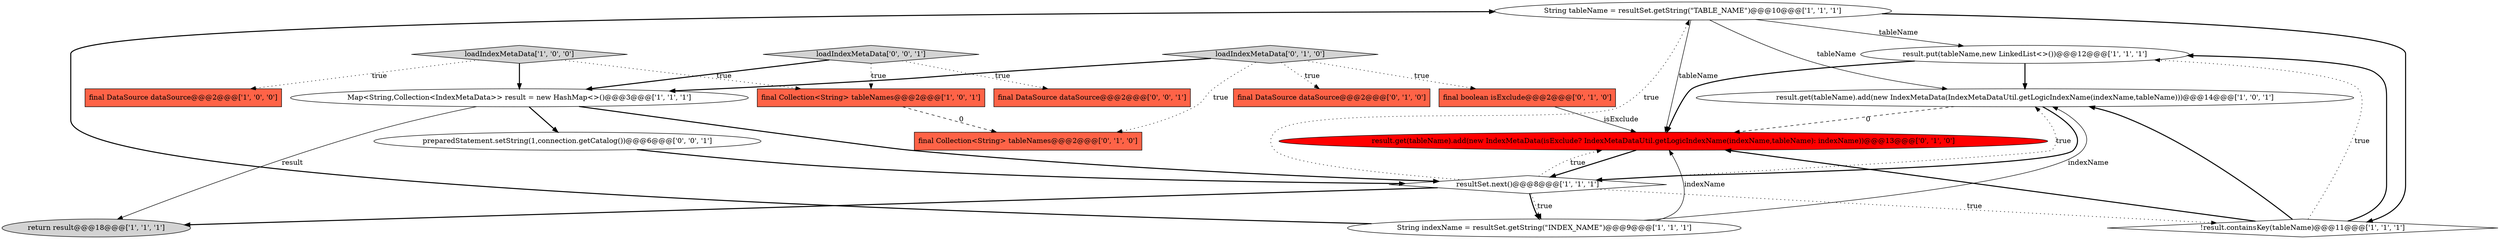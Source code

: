 digraph {
10 [style = filled, label = "String tableName = resultSet.getString(\"TABLE_NAME\")@@@10@@@['1', '1', '1']", fillcolor = white, shape = ellipse image = "AAA0AAABBB1BBB"];
3 [style = filled, label = "result.put(tableName,new LinkedList<>())@@@12@@@['1', '1', '1']", fillcolor = white, shape = ellipse image = "AAA0AAABBB1BBB"];
11 [style = filled, label = "final DataSource dataSource@@@2@@@['0', '1', '0']", fillcolor = tomato, shape = box image = "AAA0AAABBB2BBB"];
16 [style = filled, label = "loadIndexMetaData['0', '0', '1']", fillcolor = lightgray, shape = diamond image = "AAA0AAABBB3BBB"];
0 [style = filled, label = "final DataSource dataSource@@@2@@@['1', '0', '0']", fillcolor = tomato, shape = box image = "AAA0AAABBB1BBB"];
6 [style = filled, label = "result.get(tableName).add(new IndexMetaData(IndexMetaDataUtil.getLogicIndexName(indexName,tableName)))@@@14@@@['1', '0', '1']", fillcolor = white, shape = ellipse image = "AAA0AAABBB1BBB"];
12 [style = filled, label = "result.get(tableName).add(new IndexMetaData(isExclude? IndexMetaDataUtil.getLogicIndexName(indexName,tableName): indexName))@@@13@@@['0', '1', '0']", fillcolor = red, shape = ellipse image = "AAA1AAABBB2BBB"];
1 [style = filled, label = "Map<String,Collection<IndexMetaData>> result = new HashMap<>()@@@3@@@['1', '1', '1']", fillcolor = white, shape = ellipse image = "AAA0AAABBB1BBB"];
8 [style = filled, label = "return result@@@18@@@['1', '1', '1']", fillcolor = lightgray, shape = ellipse image = "AAA0AAABBB1BBB"];
17 [style = filled, label = "final DataSource dataSource@@@2@@@['0', '0', '1']", fillcolor = tomato, shape = box image = "AAA0AAABBB3BBB"];
4 [style = filled, label = "loadIndexMetaData['1', '0', '0']", fillcolor = lightgray, shape = diamond image = "AAA0AAABBB1BBB"];
7 [style = filled, label = "resultSet.next()@@@8@@@['1', '1', '1']", fillcolor = white, shape = diamond image = "AAA0AAABBB1BBB"];
15 [style = filled, label = "final Collection<String> tableNames@@@2@@@['0', '1', '0']", fillcolor = tomato, shape = box image = "AAA1AAABBB2BBB"];
13 [style = filled, label = "loadIndexMetaData['0', '1', '0']", fillcolor = lightgray, shape = diamond image = "AAA0AAABBB2BBB"];
2 [style = filled, label = "final Collection<String> tableNames@@@2@@@['1', '0', '1']", fillcolor = tomato, shape = box image = "AAA0AAABBB1BBB"];
18 [style = filled, label = "preparedStatement.setString(1,connection.getCatalog())@@@6@@@['0', '0', '1']", fillcolor = white, shape = ellipse image = "AAA0AAABBB3BBB"];
9 [style = filled, label = "String indexName = resultSet.getString(\"INDEX_NAME\")@@@9@@@['1', '1', '1']", fillcolor = white, shape = ellipse image = "AAA0AAABBB1BBB"];
5 [style = filled, label = "!result.containsKey(tableName)@@@11@@@['1', '1', '1']", fillcolor = white, shape = diamond image = "AAA0AAABBB1BBB"];
14 [style = filled, label = "final boolean isExclude@@@2@@@['0', '1', '0']", fillcolor = tomato, shape = box image = "AAA0AAABBB2BBB"];
5->3 [style = bold, label=""];
7->6 [style = dotted, label="true"];
7->10 [style = dotted, label="true"];
16->2 [style = dotted, label="true"];
4->0 [style = dotted, label="true"];
16->17 [style = dotted, label="true"];
9->6 [style = solid, label="indexName"];
3->6 [style = bold, label=""];
1->18 [style = bold, label=""];
1->8 [style = solid, label="result"];
9->10 [style = bold, label=""];
3->12 [style = bold, label=""];
7->9 [style = dotted, label="true"];
5->3 [style = dotted, label="true"];
7->8 [style = bold, label=""];
1->7 [style = bold, label=""];
12->7 [style = bold, label=""];
13->1 [style = bold, label=""];
7->12 [style = dotted, label="true"];
7->5 [style = dotted, label="true"];
2->15 [style = dashed, label="0"];
6->12 [style = dashed, label="0"];
7->9 [style = bold, label=""];
14->12 [style = solid, label="isExclude"];
10->3 [style = solid, label="tableName"];
10->5 [style = bold, label=""];
5->6 [style = bold, label=""];
5->12 [style = bold, label=""];
16->1 [style = bold, label=""];
9->12 [style = solid, label="indexName"];
13->11 [style = dotted, label="true"];
10->6 [style = solid, label="tableName"];
13->15 [style = dotted, label="true"];
4->1 [style = bold, label=""];
10->12 [style = solid, label="tableName"];
6->7 [style = bold, label=""];
18->7 [style = bold, label=""];
13->14 [style = dotted, label="true"];
4->2 [style = dotted, label="true"];
}
